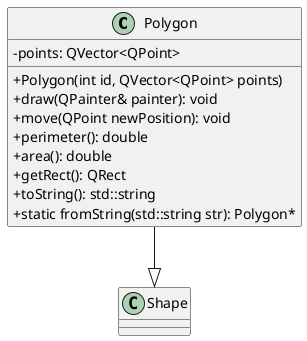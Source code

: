 @startuml Polygon
skinparam classAttributeIconSize 0

class Polygon {
  - points: QVector<QPoint>
  + Polygon(int id, QVector<QPoint> points)
  + draw(QPainter& painter): void
  + move(QPoint newPosition): void
  + perimeter(): double
  + area(): double
  + getRect(): QRect
  + toString(): std::string
  + static fromString(std::string str): Polygon*
}

Polygon --|> Shape
@enduml
